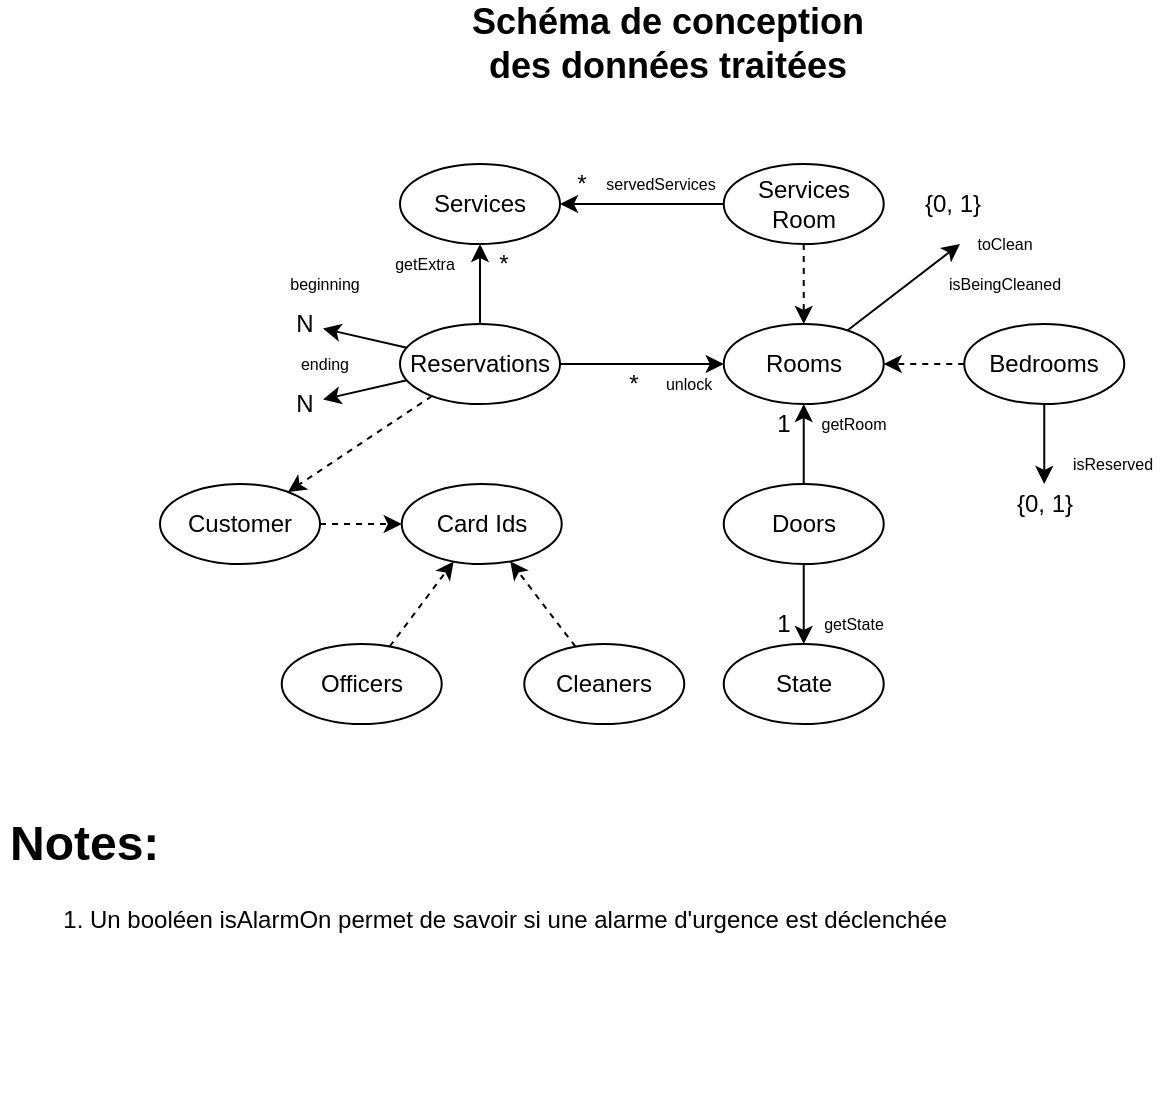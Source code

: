 <mxfile version="13.7.9" type="device"><diagram id="mKZ3kIbZx4iA2IMD-GMo" name="Page-1"><mxGraphModel dx="981" dy="567" grid="1" gridSize="10" guides="1" tooltips="1" connect="1" arrows="1" fold="1" page="1" pageScale="1" pageWidth="827" pageHeight="1169" math="0" shadow="0"><root><mxCell id="0"/><mxCell id="1" parent="0"/><mxCell id="wAJNwWQqcgvi-j1PNpbh-5" value="Schéma de conception des données traitées" style="text;html=1;strokeColor=none;fillColor=none;align=center;verticalAlign=middle;whiteSpace=wrap;rounded=0;fontSize=18;fontStyle=1" parent="1" vertex="1"><mxGeometry x="304" y="50" width="220" height="20" as="geometry"/></mxCell><mxCell id="B0PNcbf-rAmJZGCNCAc_-1" value="&lt;span style=&quot;text-align: left&quot;&gt;Services Room&lt;/span&gt;" style="ellipse;whiteSpace=wrap;html=1;" parent="1" vertex="1"><mxGeometry x="441.87" y="120" width="80" height="40" as="geometry"/></mxCell><mxCell id="B0PNcbf-rAmJZGCNCAc_-2" value="Customer" style="ellipse;whiteSpace=wrap;html=1;" parent="1" vertex="1"><mxGeometry x="160" y="280" width="80" height="40" as="geometry"/></mxCell><mxCell id="B0PNcbf-rAmJZGCNCAc_-3" value="Officers" style="ellipse;whiteSpace=wrap;html=1;" parent="1" vertex="1"><mxGeometry x="220.87" y="360" width="80" height="40" as="geometry"/></mxCell><mxCell id="B0PNcbf-rAmJZGCNCAc_-4" value="Cleaners" style="ellipse;whiteSpace=wrap;html=1;" parent="1" vertex="1"><mxGeometry x="342.13" y="360" width="80" height="40" as="geometry"/></mxCell><mxCell id="B0PNcbf-rAmJZGCNCAc_-5" value="Card Ids" style="ellipse;whiteSpace=wrap;html=1;" parent="1" vertex="1"><mxGeometry x="280.87" y="280" width="80" height="40" as="geometry"/></mxCell><mxCell id="B0PNcbf-rAmJZGCNCAc_-6" value="&lt;span style=&quot;text-align: left&quot;&gt;Bedrooms&lt;/span&gt;" style="ellipse;whiteSpace=wrap;html=1;" parent="1" vertex="1"><mxGeometry x="562.13" y="200" width="80" height="40" as="geometry"/></mxCell><mxCell id="B0PNcbf-rAmJZGCNCAc_-7" value="&lt;span style=&quot;text-align: left&quot;&gt;Rooms&lt;/span&gt;" style="ellipse;whiteSpace=wrap;html=1;" parent="1" vertex="1"><mxGeometry x="441.87" y="200" width="80" height="40" as="geometry"/></mxCell><mxCell id="B0PNcbf-rAmJZGCNCAc_-8" value="" style="endArrow=classic;html=1;dashed=1;" parent="1" source="B0PNcbf-rAmJZGCNCAc_-3" target="B0PNcbf-rAmJZGCNCAc_-5" edge="1"><mxGeometry width="50" height="50" relative="1" as="geometry"><mxPoint x="429.62" y="370" as="sourcePoint"/><mxPoint x="479.62" y="320" as="targetPoint"/></mxGeometry></mxCell><mxCell id="B0PNcbf-rAmJZGCNCAc_-9" value="" style="endArrow=classic;html=1;dashed=1;" parent="1" source="B0PNcbf-rAmJZGCNCAc_-4" target="B0PNcbf-rAmJZGCNCAc_-5" edge="1"><mxGeometry width="50" height="50" relative="1" as="geometry"><mxPoint x="417.839" y="396.979" as="sourcePoint"/><mxPoint x="474.213" y="338.038" as="targetPoint"/></mxGeometry></mxCell><mxCell id="B0PNcbf-rAmJZGCNCAc_-10" value="" style="endArrow=classic;html=1;dashed=1;" parent="1" source="B0PNcbf-rAmJZGCNCAc_-2" target="B0PNcbf-rAmJZGCNCAc_-5" edge="1"><mxGeometry width="50" height="50" relative="1" as="geometry"><mxPoint x="379.674" y="395.064" as="sourcePoint"/><mxPoint x="370.743" y="339.939" as="targetPoint"/></mxGeometry></mxCell><mxCell id="B0PNcbf-rAmJZGCNCAc_-11" value="" style="endArrow=classic;html=1;dashed=1;" parent="1" source="B0PNcbf-rAmJZGCNCAc_-1" target="B0PNcbf-rAmJZGCNCAc_-7" edge="1"><mxGeometry width="50" height="50" relative="1" as="geometry"><mxPoint x="605.172" y="297.627" as="sourcePoint"/><mxPoint x="536.779" y="237.381" as="targetPoint"/></mxGeometry></mxCell><mxCell id="B0PNcbf-rAmJZGCNCAc_-12" value="" style="endArrow=classic;html=1;dashed=1;" parent="1" source="B0PNcbf-rAmJZGCNCAc_-6" target="B0PNcbf-rAmJZGCNCAc_-7" edge="1"><mxGeometry width="50" height="50" relative="1" as="geometry"><mxPoint x="761.208" y="290.664" as="sourcePoint"/><mxPoint x="788.653" y="239.321" as="targetPoint"/></mxGeometry></mxCell><mxCell id="B0PNcbf-rAmJZGCNCAc_-18" value="&lt;span style=&quot;text-align: left&quot;&gt;Services&lt;/span&gt;" style="ellipse;whiteSpace=wrap;html=1;" parent="1" vertex="1"><mxGeometry x="280.0" y="120" width="80" height="40" as="geometry"/></mxCell><mxCell id="B0PNcbf-rAmJZGCNCAc_-19" value="*" style="text;html=1;strokeColor=none;fillColor=none;align=center;verticalAlign=middle;whiteSpace=wrap;rounded=0;" parent="1" vertex="1"><mxGeometry x="360.87" y="120" width="20" height="20" as="geometry"/></mxCell><mxCell id="B0PNcbf-rAmJZGCNCAc_-23" value="servedServices" style="text;html=1;align=center;verticalAlign=middle;resizable=0;points=[];autosize=1;fontSize=8;" parent="1" vertex="1"><mxGeometry x="374.94" y="120" width="70" height="20" as="geometry"/></mxCell><mxCell id="B0PNcbf-rAmJZGCNCAc_-24" style="rounded=0;orthogonalLoop=1;jettySize=auto;html=1;" parent="1" source="B0PNcbf-rAmJZGCNCAc_-1" target="B0PNcbf-rAmJZGCNCAc_-18" edge="1"><mxGeometry relative="1" as="geometry"><mxPoint x="679.49" y="120" as="sourcePoint"/><mxPoint x="679.49" y="50.0" as="targetPoint"/></mxGeometry></mxCell><mxCell id="B0PNcbf-rAmJZGCNCAc_-31" value="unlock" style="text;html=1;strokeColor=none;fillColor=none;align=center;verticalAlign=middle;whiteSpace=wrap;rounded=0;fontSize=8;" parent="1" vertex="1"><mxGeometry x="407.0" y="220" width="34.87" height="20" as="geometry"/></mxCell><mxCell id="B0PNcbf-rAmJZGCNCAc_-34" value="getState" style="text;html=1;strokeColor=none;fillColor=none;align=center;verticalAlign=middle;whiteSpace=wrap;rounded=0;fontSize=8;" parent="1" vertex="1"><mxGeometry x="482" y="340" width="50" height="20" as="geometry"/></mxCell><mxCell id="B0PNcbf-rAmJZGCNCAc_-35" style="rounded=0;orthogonalLoop=1;jettySize=auto;html=1;" parent="1" source="B0PNcbf-rAmJZGCNCAc_-38" target="B0PNcbf-rAmJZGCNCAc_-36" edge="1"><mxGeometry relative="1" as="geometry"><mxPoint x="814.62" y="350" as="sourcePoint"/><mxPoint x="912.49" y="350" as="targetPoint"/></mxGeometry></mxCell><mxCell id="B0PNcbf-rAmJZGCNCAc_-36" value="&lt;span style=&quot;text-align: left&quot;&gt;State&lt;/span&gt;" style="ellipse;whiteSpace=wrap;html=1;" parent="1" vertex="1"><mxGeometry x="441.87" y="360" width="80" height="40" as="geometry"/></mxCell><mxCell id="B0PNcbf-rAmJZGCNCAc_-37" value="1" style="text;html=1;strokeColor=none;fillColor=none;align=center;verticalAlign=middle;whiteSpace=wrap;rounded=0;" parent="1" vertex="1"><mxGeometry x="461.5" y="340" width="20" height="20" as="geometry"/></mxCell><mxCell id="B0PNcbf-rAmJZGCNCAc_-38" value="&lt;span style=&quot;text-align: left&quot;&gt;Doors&lt;/span&gt;" style="ellipse;whiteSpace=wrap;html=1;" parent="1" vertex="1"><mxGeometry x="441.87" y="280" width="80" height="40" as="geometry"/></mxCell><mxCell id="B0PNcbf-rAmJZGCNCAc_-39" value="" style="endArrow=classic;html=1;startArrow=none;startFill=0;" parent="1" source="B0PNcbf-rAmJZGCNCAc_-38" target="B0PNcbf-rAmJZGCNCAc_-7" edge="1"><mxGeometry width="50" height="50" relative="1" as="geometry"><mxPoint x="649.49" y="280" as="sourcePoint"/><mxPoint x="730.99" y="280" as="targetPoint"/><Array as="points"/></mxGeometry></mxCell><mxCell id="B0PNcbf-rAmJZGCNCAc_-40" value="1" style="text;html=1;strokeColor=none;fillColor=none;align=center;verticalAlign=middle;whiteSpace=wrap;rounded=0;" parent="1" vertex="1"><mxGeometry x="461.5" y="240" width="20" height="20" as="geometry"/></mxCell><mxCell id="B0PNcbf-rAmJZGCNCAc_-41" value="getRoom" style="text;html=1;strokeColor=none;fillColor=none;align=center;verticalAlign=middle;whiteSpace=wrap;rounded=0;fontSize=8;" parent="1" vertex="1"><mxGeometry x="481.5" y="240" width="49.87" height="20" as="geometry"/></mxCell><mxCell id="B0PNcbf-rAmJZGCNCAc_-42" value="*" style="text;html=1;strokeColor=none;fillColor=none;align=center;verticalAlign=middle;whiteSpace=wrap;rounded=0;" parent="1" vertex="1"><mxGeometry x="387" y="220" width="20" height="20" as="geometry"/></mxCell><mxCell id="B0PNcbf-rAmJZGCNCAc_-46" style="rounded=0;orthogonalLoop=1;jettySize=auto;html=1;exitX=0.5;exitY=0;exitDx=0;exitDy=0;" parent="1" source="B0PNcbf-rAmJZGCNCAc_-6" target="B0PNcbf-rAmJZGCNCAc_-6" edge="1"><mxGeometry relative="1" as="geometry"><mxPoint x="397" y="150" as="sourcePoint"/><mxPoint x="516.57" y="150" as="targetPoint"/></mxGeometry></mxCell><mxCell id="B0PNcbf-rAmJZGCNCAc_-47" value="isReserved" style="text;html=1;align=center;verticalAlign=middle;resizable=0;points=[];autosize=1;fontSize=8;" parent="1" vertex="1"><mxGeometry x="606.13" y="260" width="60" height="20" as="geometry"/></mxCell><mxCell id="B0PNcbf-rAmJZGCNCAc_-49" style="rounded=0;orthogonalLoop=1;jettySize=auto;html=1;" parent="1" source="A76rX3C_YrcfamOAYQWB-1" target="B0PNcbf-rAmJZGCNCAc_-18" edge="1"><mxGeometry relative="1" as="geometry"><mxPoint x="369.587" y="123.494" as="sourcePoint"/><mxPoint x="381.0" y="166.0" as="targetPoint"/></mxGeometry></mxCell><mxCell id="B0PNcbf-rAmJZGCNCAc_-50" value="getExtra" style="text;html=1;align=center;verticalAlign=middle;resizable=0;points=[];autosize=1;fontSize=8;" parent="1" vertex="1"><mxGeometry x="266.5" y="160" width="50" height="20" as="geometry"/></mxCell><mxCell id="B0PNcbf-rAmJZGCNCAc_-51" value="*" style="text;html=1;strokeColor=none;fillColor=none;align=center;verticalAlign=middle;whiteSpace=wrap;rounded=0;" parent="1" vertex="1"><mxGeometry x="322.13" y="160" width="20" height="20" as="geometry"/></mxCell><mxCell id="TIsVHZoH5eQtdepYK3UQ-3" value="{0, 1}" style="text;html=1;strokeColor=none;fillColor=none;align=center;verticalAlign=middle;whiteSpace=wrap;rounded=0;" parent="1" vertex="1"><mxGeometry x="585.63" y="280" width="33" height="20" as="geometry"/></mxCell><mxCell id="TIsVHZoH5eQtdepYK3UQ-4" style="rounded=0;orthogonalLoop=1;jettySize=auto;html=1;" parent="1" source="B0PNcbf-rAmJZGCNCAc_-6" edge="1"><mxGeometry relative="1" as="geometry"><mxPoint x="379.587" y="133.494" as="sourcePoint"/><mxPoint x="602.13" y="280" as="targetPoint"/></mxGeometry></mxCell><mxCell id="TIsVHZoH5eQtdepYK3UQ-5" style="rounded=0;orthogonalLoop=1;jettySize=auto;html=1;" parent="1" source="B0PNcbf-rAmJZGCNCAc_-7" edge="1"><mxGeometry relative="1" as="geometry"><mxPoint x="437.0" y="230" as="sourcePoint"/><mxPoint x="560" y="160" as="targetPoint"/></mxGeometry></mxCell><mxCell id="TIsVHZoH5eQtdepYK3UQ-6" value="{0, 1}" style="text;html=1;strokeColor=none;fillColor=none;align=center;verticalAlign=middle;whiteSpace=wrap;rounded=0;" parent="1" vertex="1"><mxGeometry x="540.0" y="130" width="33" height="20" as="geometry"/></mxCell><mxCell id="TIsVHZoH5eQtdepYK3UQ-7" value="toClean" style="text;html=1;align=center;verticalAlign=middle;resizable=0;points=[];autosize=1;fontSize=8;" parent="1" vertex="1"><mxGeometry x="562.13" y="150" width="40" height="20" as="geometry"/></mxCell><mxCell id="TIsVHZoH5eQtdepYK3UQ-9" style="rounded=0;orthogonalLoop=1;jettySize=auto;html=1;" parent="1" source="A76rX3C_YrcfamOAYQWB-1" target="B0PNcbf-rAmJZGCNCAc_-7" edge="1"><mxGeometry relative="1" as="geometry"><mxPoint x="465.632" y="214.904" as="sourcePoint"/><mxPoint x="422.13" y="190" as="targetPoint"/></mxGeometry></mxCell><mxCell id="TIsVHZoH5eQtdepYK3UQ-10" style="rounded=0;orthogonalLoop=1;jettySize=auto;html=1;" parent="1" source="A76rX3C_YrcfamOAYQWB-1" edge="1" target="TIsVHZoH5eQtdepYK3UQ-17"><mxGeometry relative="1" as="geometry"><mxPoint x="160.003" y="210.926" as="sourcePoint"/><mxPoint x="116.91" y="200" as="targetPoint"/></mxGeometry></mxCell><mxCell id="TIsVHZoH5eQtdepYK3UQ-11" style="rounded=0;orthogonalLoop=1;jettySize=auto;html=1;" parent="1" source="A76rX3C_YrcfamOAYQWB-1" edge="1" target="TIsVHZoH5eQtdepYK3UQ-16"><mxGeometry relative="1" as="geometry"><mxPoint x="160.003" y="229.074" as="sourcePoint"/><mxPoint x="116.91" y="240" as="targetPoint"/></mxGeometry></mxCell><mxCell id="TIsVHZoH5eQtdepYK3UQ-12" value="beginning" style="text;html=1;align=center;verticalAlign=middle;resizable=0;points=[];autosize=1;fontSize=8;" parent="1" vertex="1"><mxGeometry x="216.5" y="170" width="50" height="20" as="geometry"/></mxCell><mxCell id="TIsVHZoH5eQtdepYK3UQ-13" value="ending" style="text;html=1;align=center;verticalAlign=middle;resizable=0;points=[];autosize=1;fontSize=8;" parent="1" vertex="1"><mxGeometry x="221.5" y="210" width="40" height="20" as="geometry"/></mxCell><mxCell id="TIsVHZoH5eQtdepYK3UQ-16" value="N" style="text;html=1;align=center;verticalAlign=middle;resizable=0;points=[];autosize=1;" parent="1" vertex="1"><mxGeometry x="221.5" y="230" width="20" height="20" as="geometry"/></mxCell><mxCell id="TIsVHZoH5eQtdepYK3UQ-17" value="N" style="text;html=1;align=center;verticalAlign=middle;resizable=0;points=[];autosize=1;" parent="1" vertex="1"><mxGeometry x="221.5" y="190" width="20" height="20" as="geometry"/></mxCell><mxCell id="TIsVHZoH5eQtdepYK3UQ-21" value="&lt;h1&gt;Notes:&lt;/h1&gt;&lt;div&gt;&lt;ol&gt;&lt;li&gt;Un booléen isAlarmOn permet de savoir si une alarme d'urgence est déclenchée&lt;/li&gt;&lt;/ol&gt;&lt;/div&gt;" style="text;html=1;strokeColor=none;fillColor=none;spacing=5;spacingTop=-20;whiteSpace=wrap;overflow=hidden;rounded=0;" parent="1" vertex="1"><mxGeometry x="80" y="440" width="560" height="150" as="geometry"/></mxCell><mxCell id="TIsVHZoH5eQtdepYK3UQ-24" value="isBeingCleaned" style="text;html=1;align=center;verticalAlign=middle;resizable=0;points=[];autosize=1;fontSize=8;" parent="1" vertex="1"><mxGeometry x="547.13" y="170" width="70" height="20" as="geometry"/></mxCell><mxCell id="A76rX3C_YrcfamOAYQWB-1" value="Reservations" style="ellipse;whiteSpace=wrap;html=1;" vertex="1" parent="1"><mxGeometry x="280" y="200" width="80" height="40" as="geometry"/></mxCell><mxCell id="A76rX3C_YrcfamOAYQWB-2" value="" style="endArrow=classic;html=1;dashed=1;" edge="1" parent="1" source="A76rX3C_YrcfamOAYQWB-1" target="B0PNcbf-rAmJZGCNCAc_-2"><mxGeometry width="50" height="50" relative="1" as="geometry"><mxPoint x="330.87" y="250" as="sourcePoint"/><mxPoint x="330.87" y="290" as="targetPoint"/></mxGeometry></mxCell></root></mxGraphModel></diagram></mxfile>
